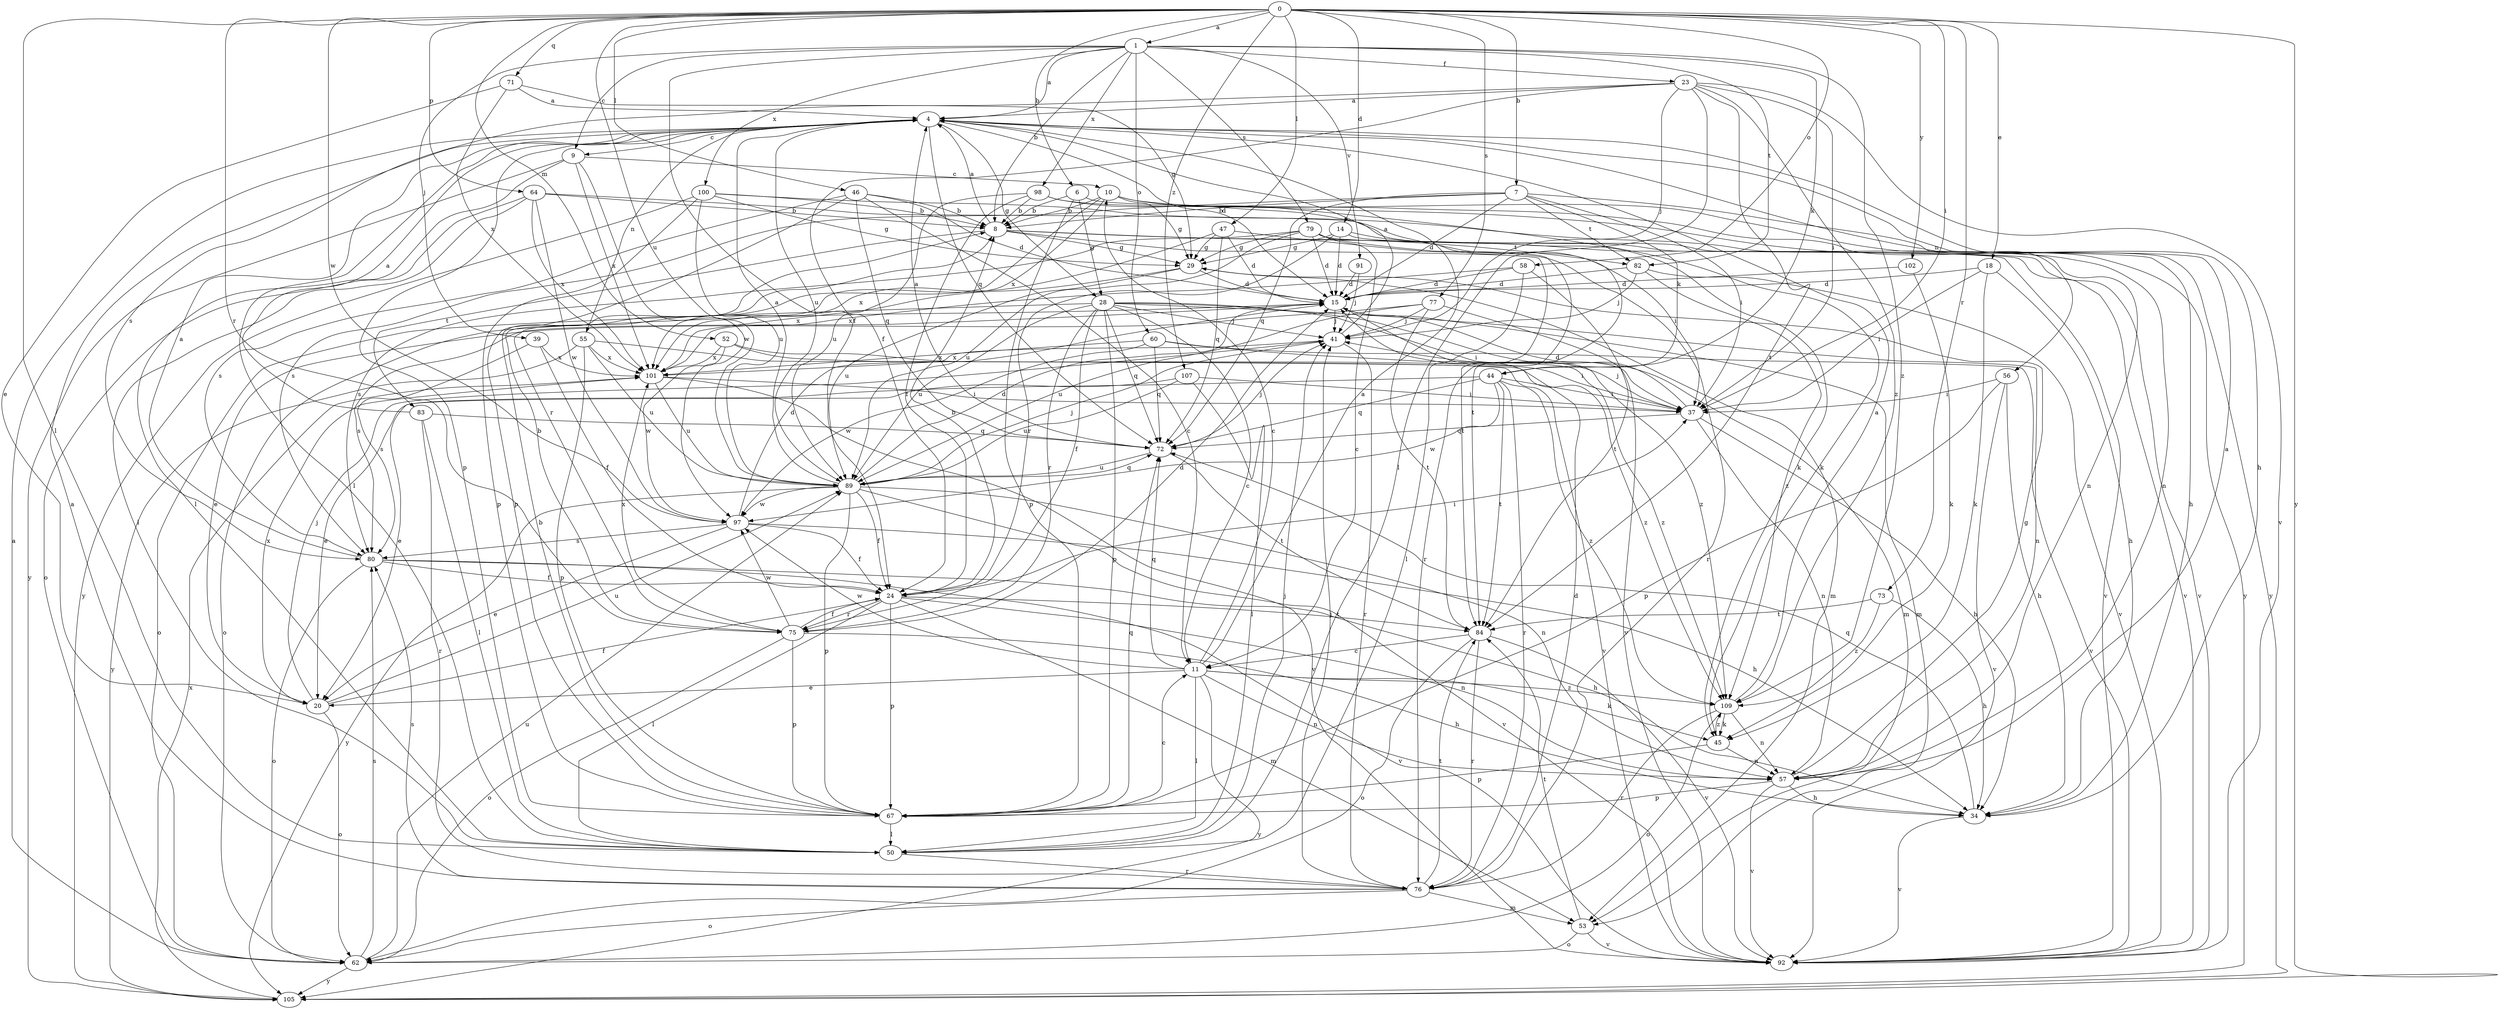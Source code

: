 strict digraph  {
0;
1;
4;
6;
7;
8;
9;
10;
11;
14;
15;
18;
20;
23;
24;
28;
29;
34;
37;
39;
41;
44;
45;
46;
47;
50;
52;
53;
55;
56;
57;
58;
60;
62;
64;
67;
71;
72;
73;
75;
76;
77;
79;
80;
82;
83;
84;
89;
91;
92;
97;
98;
100;
101;
102;
105;
107;
109;
0 -> 1  [label=a];
0 -> 6  [label=b];
0 -> 7  [label=b];
0 -> 14  [label=d];
0 -> 18  [label=e];
0 -> 37  [label=i];
0 -> 46  [label=l];
0 -> 47  [label=l];
0 -> 50  [label=l];
0 -> 52  [label=m];
0 -> 58  [label=o];
0 -> 64  [label=p];
0 -> 71  [label=q];
0 -> 73  [label=r];
0 -> 75  [label=r];
0 -> 77  [label=s];
0 -> 89  [label=u];
0 -> 97  [label=w];
0 -> 102  [label=y];
0 -> 105  [label=y];
0 -> 107  [label=z];
1 -> 4  [label=a];
1 -> 8  [label=b];
1 -> 9  [label=c];
1 -> 23  [label=f];
1 -> 24  [label=f];
1 -> 39  [label=j];
1 -> 44  [label=k];
1 -> 60  [label=o];
1 -> 79  [label=s];
1 -> 82  [label=t];
1 -> 91  [label=v];
1 -> 98  [label=x];
1 -> 100  [label=x];
1 -> 109  [label=z];
4 -> 9  [label=c];
4 -> 15  [label=d];
4 -> 28  [label=g];
4 -> 34  [label=h];
4 -> 50  [label=l];
4 -> 55  [label=n];
4 -> 56  [label=n];
4 -> 67  [label=p];
4 -> 72  [label=q];
4 -> 89  [label=u];
6 -> 8  [label=b];
6 -> 28  [label=g];
6 -> 67  [label=p];
6 -> 105  [label=y];
7 -> 8  [label=b];
7 -> 15  [label=d];
7 -> 37  [label=i];
7 -> 44  [label=k];
7 -> 72  [label=q];
7 -> 80  [label=s];
7 -> 82  [label=t];
7 -> 105  [label=y];
8 -> 4  [label=a];
8 -> 29  [label=g];
8 -> 82  [label=t];
8 -> 83  [label=t];
8 -> 84  [label=t];
8 -> 92  [label=v];
9 -> 10  [label=c];
9 -> 50  [label=l];
9 -> 97  [label=w];
9 -> 101  [label=x];
9 -> 105  [label=y];
10 -> 8  [label=b];
10 -> 29  [label=g];
10 -> 34  [label=h];
10 -> 45  [label=k];
10 -> 75  [label=r];
10 -> 101  [label=x];
11 -> 4  [label=a];
11 -> 10  [label=c];
11 -> 20  [label=e];
11 -> 45  [label=k];
11 -> 50  [label=l];
11 -> 57  [label=n];
11 -> 72  [label=q];
11 -> 97  [label=w];
11 -> 105  [label=y];
11 -> 109  [label=z];
14 -> 15  [label=d];
14 -> 29  [label=g];
14 -> 37  [label=i];
14 -> 75  [label=r];
14 -> 92  [label=v];
15 -> 41  [label=j];
15 -> 53  [label=m];
15 -> 62  [label=o];
15 -> 80  [label=s];
15 -> 109  [label=z];
18 -> 15  [label=d];
18 -> 34  [label=h];
18 -> 37  [label=i];
18 -> 45  [label=k];
20 -> 24  [label=f];
20 -> 41  [label=j];
20 -> 62  [label=o];
20 -> 89  [label=u];
20 -> 101  [label=x];
23 -> 4  [label=a];
23 -> 24  [label=f];
23 -> 37  [label=i];
23 -> 41  [label=j];
23 -> 50  [label=l];
23 -> 80  [label=s];
23 -> 84  [label=t];
23 -> 92  [label=v];
23 -> 109  [label=z];
24 -> 8  [label=b];
24 -> 37  [label=i];
24 -> 50  [label=l];
24 -> 53  [label=m];
24 -> 57  [label=n];
24 -> 67  [label=p];
24 -> 75  [label=r];
24 -> 84  [label=t];
28 -> 11  [label=c];
28 -> 24  [label=f];
28 -> 37  [label=i];
28 -> 41  [label=j];
28 -> 53  [label=m];
28 -> 57  [label=n];
28 -> 62  [label=o];
28 -> 67  [label=p];
28 -> 72  [label=q];
28 -> 75  [label=r];
28 -> 89  [label=u];
29 -> 15  [label=d];
29 -> 53  [label=m];
29 -> 89  [label=u];
29 -> 101  [label=x];
34 -> 72  [label=q];
34 -> 92  [label=v];
37 -> 15  [label=d];
37 -> 34  [label=h];
37 -> 41  [label=j];
37 -> 57  [label=n];
37 -> 72  [label=q];
39 -> 24  [label=f];
39 -> 80  [label=s];
39 -> 101  [label=x];
41 -> 4  [label=a];
41 -> 76  [label=r];
41 -> 101  [label=x];
44 -> 20  [label=e];
44 -> 37  [label=i];
44 -> 72  [label=q];
44 -> 76  [label=r];
44 -> 84  [label=t];
44 -> 97  [label=w];
44 -> 109  [label=z];
45 -> 57  [label=n];
45 -> 67  [label=p];
45 -> 109  [label=z];
46 -> 8  [label=b];
46 -> 11  [label=c];
46 -> 15  [label=d];
46 -> 67  [label=p];
46 -> 72  [label=q];
46 -> 80  [label=s];
47 -> 15  [label=d];
47 -> 29  [label=g];
47 -> 72  [label=q];
47 -> 76  [label=r];
47 -> 101  [label=x];
50 -> 41  [label=j];
50 -> 76  [label=r];
52 -> 37  [label=i];
52 -> 97  [label=w];
52 -> 101  [label=x];
52 -> 109  [label=z];
53 -> 62  [label=o];
53 -> 84  [label=t];
53 -> 92  [label=v];
55 -> 67  [label=p];
55 -> 89  [label=u];
55 -> 92  [label=v];
55 -> 101  [label=x];
55 -> 105  [label=y];
56 -> 34  [label=h];
56 -> 37  [label=i];
56 -> 67  [label=p];
56 -> 92  [label=v];
57 -> 4  [label=a];
57 -> 29  [label=g];
57 -> 34  [label=h];
57 -> 67  [label=p];
57 -> 92  [label=v];
58 -> 15  [label=d];
58 -> 50  [label=l];
58 -> 84  [label=t];
58 -> 101  [label=x];
60 -> 72  [label=q];
60 -> 92  [label=v];
60 -> 97  [label=w];
60 -> 101  [label=x];
60 -> 109  [label=z];
62 -> 4  [label=a];
62 -> 80  [label=s];
62 -> 89  [label=u];
62 -> 105  [label=y];
64 -> 8  [label=b];
64 -> 45  [label=k];
64 -> 50  [label=l];
64 -> 62  [label=o];
64 -> 97  [label=w];
64 -> 101  [label=x];
67 -> 8  [label=b];
67 -> 11  [label=c];
67 -> 50  [label=l];
67 -> 72  [label=q];
71 -> 4  [label=a];
71 -> 20  [label=e];
71 -> 29  [label=g];
71 -> 101  [label=x];
72 -> 4  [label=a];
72 -> 41  [label=j];
72 -> 84  [label=t];
72 -> 89  [label=u];
73 -> 34  [label=h];
73 -> 84  [label=t];
73 -> 109  [label=z];
75 -> 8  [label=b];
75 -> 15  [label=d];
75 -> 24  [label=f];
75 -> 34  [label=h];
75 -> 62  [label=o];
75 -> 67  [label=p];
75 -> 97  [label=w];
75 -> 101  [label=x];
76 -> 4  [label=a];
76 -> 15  [label=d];
76 -> 41  [label=j];
76 -> 53  [label=m];
76 -> 62  [label=o];
76 -> 80  [label=s];
76 -> 84  [label=t];
77 -> 20  [label=e];
77 -> 41  [label=j];
77 -> 84  [label=t];
77 -> 89  [label=u];
77 -> 92  [label=v];
79 -> 11  [label=c];
79 -> 15  [label=d];
79 -> 29  [label=g];
79 -> 76  [label=r];
79 -> 80  [label=s];
79 -> 89  [label=u];
79 -> 92  [label=v];
80 -> 4  [label=a];
80 -> 24  [label=f];
80 -> 34  [label=h];
80 -> 62  [label=o];
80 -> 92  [label=v];
82 -> 15  [label=d];
82 -> 41  [label=j];
82 -> 92  [label=v];
82 -> 109  [label=z];
83 -> 4  [label=a];
83 -> 50  [label=l];
83 -> 72  [label=q];
83 -> 76  [label=r];
84 -> 11  [label=c];
84 -> 62  [label=o];
84 -> 76  [label=r];
84 -> 92  [label=v];
89 -> 4  [label=a];
89 -> 15  [label=d];
89 -> 24  [label=f];
89 -> 41  [label=j];
89 -> 57  [label=n];
89 -> 67  [label=p];
89 -> 72  [label=q];
89 -> 92  [label=v];
89 -> 97  [label=w];
89 -> 105  [label=y];
91 -> 15  [label=d];
91 -> 41  [label=j];
97 -> 15  [label=d];
97 -> 20  [label=e];
97 -> 24  [label=f];
97 -> 34  [label=h];
97 -> 80  [label=s];
98 -> 8  [label=b];
98 -> 24  [label=f];
98 -> 57  [label=n];
98 -> 84  [label=t];
98 -> 89  [label=u];
100 -> 8  [label=b];
100 -> 29  [label=g];
100 -> 57  [label=n];
100 -> 67  [label=p];
100 -> 89  [label=u];
100 -> 105  [label=y];
101 -> 37  [label=i];
101 -> 89  [label=u];
101 -> 92  [label=v];
102 -> 15  [label=d];
102 -> 45  [label=k];
105 -> 101  [label=x];
107 -> 20  [label=e];
107 -> 37  [label=i];
107 -> 50  [label=l];
107 -> 89  [label=u];
109 -> 4  [label=a];
109 -> 45  [label=k];
109 -> 57  [label=n];
109 -> 62  [label=o];
109 -> 76  [label=r];
}
